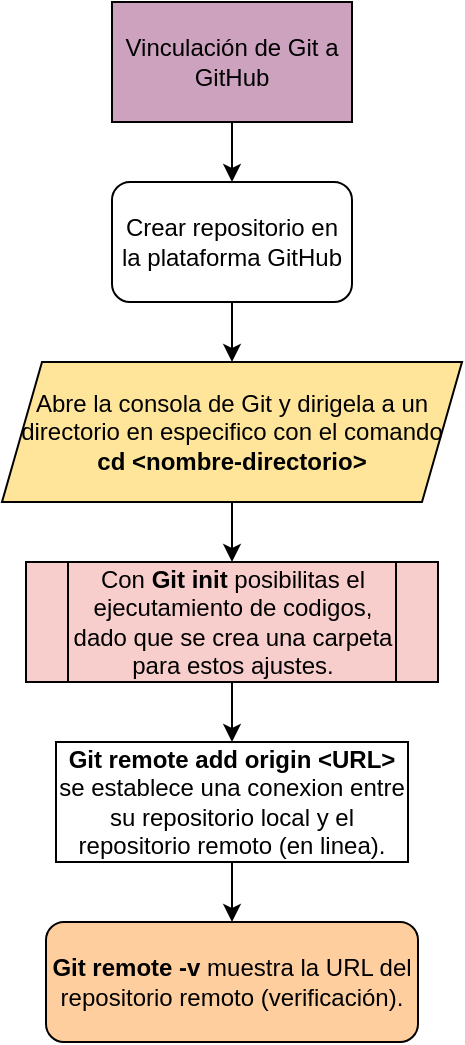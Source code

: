 <mxfile version="22.1.21" type="github">
  <diagram name="Página-1" id="5s8Xqy94O7hPuLvACRVi">
    <mxGraphModel dx="1120" dy="468" grid="1" gridSize="10" guides="1" tooltips="1" connect="1" arrows="1" fold="1" page="1" pageScale="1" pageWidth="827" pageHeight="1169" math="0" shadow="0">
      <root>
        <mxCell id="0" />
        <mxCell id="1" parent="0" />
        <mxCell id="BW9PGZI2smLg-ad-glbC-7" value="" style="edgeStyle=orthogonalEdgeStyle;rounded=0;orthogonalLoop=1;jettySize=auto;html=1;" edge="1" parent="1" source="BW9PGZI2smLg-ad-glbC-2" target="BW9PGZI2smLg-ad-glbC-3">
          <mxGeometry relative="1" as="geometry" />
        </mxCell>
        <mxCell id="BW9PGZI2smLg-ad-glbC-2" value="Vinculación de Git a GitHub" style="rounded=0;whiteSpace=wrap;html=1;fillColor=#CDA2BE;" vertex="1" parent="1">
          <mxGeometry x="354" y="40" width="120" height="60" as="geometry" />
        </mxCell>
        <mxCell id="BW9PGZI2smLg-ad-glbC-8" value="" style="edgeStyle=orthogonalEdgeStyle;rounded=0;orthogonalLoop=1;jettySize=auto;html=1;" edge="1" parent="1" source="BW9PGZI2smLg-ad-glbC-3" target="BW9PGZI2smLg-ad-glbC-5">
          <mxGeometry relative="1" as="geometry" />
        </mxCell>
        <mxCell id="BW9PGZI2smLg-ad-glbC-3" value="Crear repositorio en la plataforma GitHub" style="rounded=1;whiteSpace=wrap;html=1;" vertex="1" parent="1">
          <mxGeometry x="354" y="130" width="120" height="60" as="geometry" />
        </mxCell>
        <mxCell id="BW9PGZI2smLg-ad-glbC-9" value="" style="edgeStyle=orthogonalEdgeStyle;rounded=0;orthogonalLoop=1;jettySize=auto;html=1;" edge="1" parent="1" source="BW9PGZI2smLg-ad-glbC-5" target="BW9PGZI2smLg-ad-glbC-6">
          <mxGeometry relative="1" as="geometry" />
        </mxCell>
        <mxCell id="BW9PGZI2smLg-ad-glbC-5" value="Abre la consola de Git y dirigela a un directorio en especifico con el comando &lt;b&gt;cd &amp;lt;nombre-directorio&amp;gt;&lt;/b&gt;" style="shape=parallelogram;perimeter=parallelogramPerimeter;whiteSpace=wrap;html=1;fixedSize=1;fillColor=#FFE599;" vertex="1" parent="1">
          <mxGeometry x="299" y="220" width="230" height="70" as="geometry" />
        </mxCell>
        <mxCell id="BW9PGZI2smLg-ad-glbC-11" value="" style="edgeStyle=orthogonalEdgeStyle;rounded=0;orthogonalLoop=1;jettySize=auto;html=1;" edge="1" parent="1" source="BW9PGZI2smLg-ad-glbC-6" target="BW9PGZI2smLg-ad-glbC-10">
          <mxGeometry relative="1" as="geometry" />
        </mxCell>
        <mxCell id="BW9PGZI2smLg-ad-glbC-6" value="Con &lt;b&gt;Git init &lt;/b&gt;posibilitas el ejecutamiento de codigos, dado que se crea una carpeta para estos ajustes." style="shape=process;whiteSpace=wrap;html=1;backgroundOutline=1;fillColor=#F8CECC;" vertex="1" parent="1">
          <mxGeometry x="311" y="320" width="206" height="60" as="geometry" />
        </mxCell>
        <mxCell id="BW9PGZI2smLg-ad-glbC-13" value="" style="edgeStyle=orthogonalEdgeStyle;rounded=0;orthogonalLoop=1;jettySize=auto;html=1;" edge="1" parent="1" source="BW9PGZI2smLg-ad-glbC-10" target="BW9PGZI2smLg-ad-glbC-12">
          <mxGeometry relative="1" as="geometry" />
        </mxCell>
        <mxCell id="BW9PGZI2smLg-ad-glbC-10" value="&lt;b&gt;Git remote add origin &amp;lt;URL&amp;gt; &lt;/b&gt;se establece una conexion entre su repositorio local y el repositorio remoto (en linea)." style="rounded=0;whiteSpace=wrap;html=1;" vertex="1" parent="1">
          <mxGeometry x="326" y="410" width="176" height="60" as="geometry" />
        </mxCell>
        <mxCell id="BW9PGZI2smLg-ad-glbC-12" value="&lt;b&gt;Git remote -v &lt;/b&gt;muestra la URL del repositorio remoto (verificación)." style="rounded=1;whiteSpace=wrap;html=1;fillColor=#FFCE9F;" vertex="1" parent="1">
          <mxGeometry x="321" y="500" width="186" height="60" as="geometry" />
        </mxCell>
      </root>
    </mxGraphModel>
  </diagram>
</mxfile>
